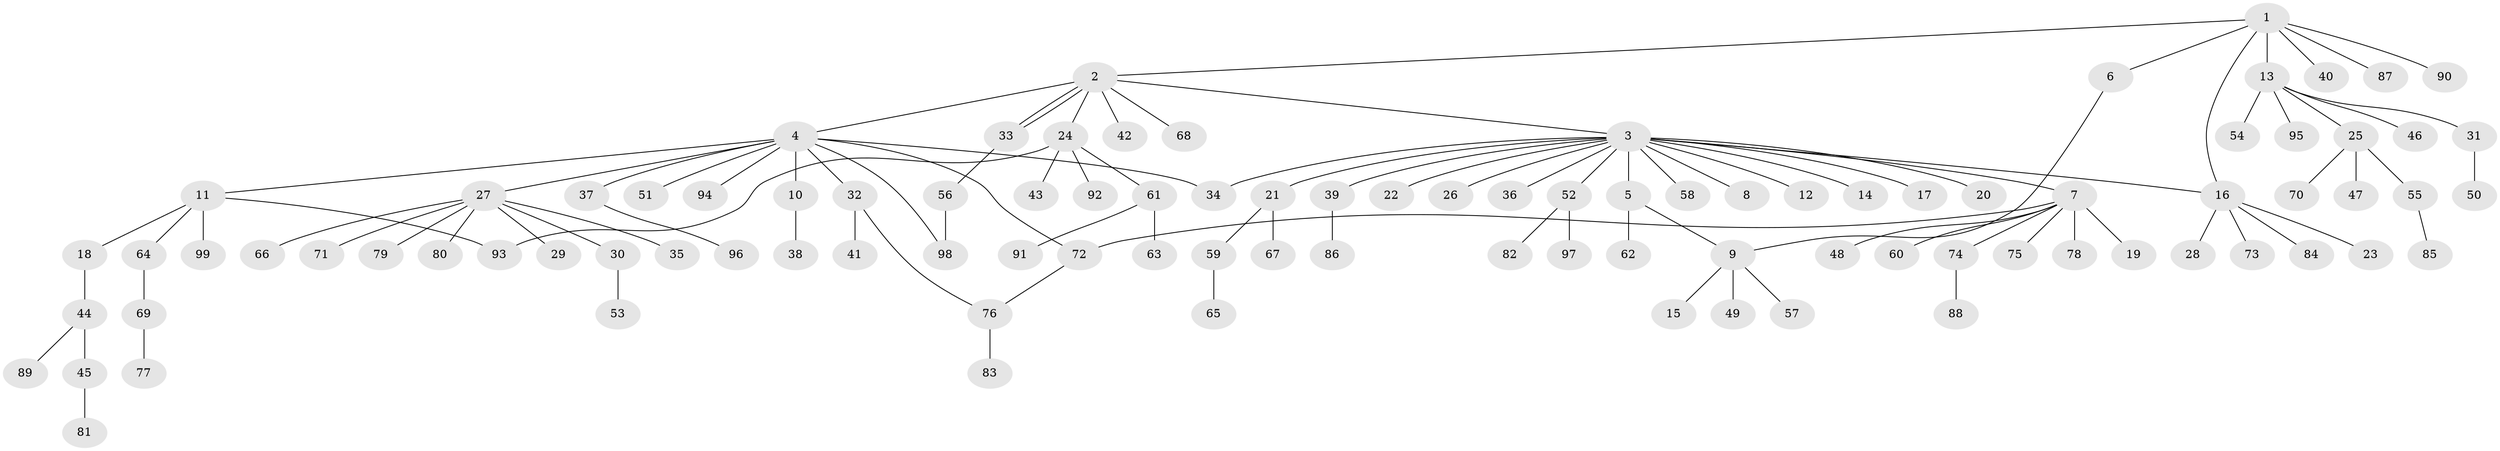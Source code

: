 // coarse degree distribution, {2: 0.21428571428571427, 4: 0.04285714285714286, 1: 0.6, 5: 0.02857142857142857, 16: 0.014285714285714285, 6: 0.02857142857142857, 10: 0.014285714285714285, 7: 0.02857142857142857, 3: 0.02857142857142857}
// Generated by graph-tools (version 1.1) at 2025/36/03/04/25 23:36:56]
// undirected, 99 vertices, 106 edges
graph export_dot {
  node [color=gray90,style=filled];
  1;
  2;
  3;
  4;
  5;
  6;
  7;
  8;
  9;
  10;
  11;
  12;
  13;
  14;
  15;
  16;
  17;
  18;
  19;
  20;
  21;
  22;
  23;
  24;
  25;
  26;
  27;
  28;
  29;
  30;
  31;
  32;
  33;
  34;
  35;
  36;
  37;
  38;
  39;
  40;
  41;
  42;
  43;
  44;
  45;
  46;
  47;
  48;
  49;
  50;
  51;
  52;
  53;
  54;
  55;
  56;
  57;
  58;
  59;
  60;
  61;
  62;
  63;
  64;
  65;
  66;
  67;
  68;
  69;
  70;
  71;
  72;
  73;
  74;
  75;
  76;
  77;
  78;
  79;
  80;
  81;
  82;
  83;
  84;
  85;
  86;
  87;
  88;
  89;
  90;
  91;
  92;
  93;
  94;
  95;
  96;
  97;
  98;
  99;
  1 -- 2;
  1 -- 6;
  1 -- 13;
  1 -- 16;
  1 -- 40;
  1 -- 87;
  1 -- 90;
  2 -- 3;
  2 -- 4;
  2 -- 24;
  2 -- 33;
  2 -- 33;
  2 -- 42;
  2 -- 68;
  3 -- 5;
  3 -- 7;
  3 -- 8;
  3 -- 12;
  3 -- 14;
  3 -- 16;
  3 -- 17;
  3 -- 20;
  3 -- 21;
  3 -- 22;
  3 -- 26;
  3 -- 34;
  3 -- 36;
  3 -- 39;
  3 -- 52;
  3 -- 58;
  4 -- 10;
  4 -- 11;
  4 -- 27;
  4 -- 32;
  4 -- 34;
  4 -- 37;
  4 -- 51;
  4 -- 72;
  4 -- 94;
  4 -- 98;
  5 -- 9;
  5 -- 62;
  6 -- 9;
  7 -- 19;
  7 -- 48;
  7 -- 60;
  7 -- 72;
  7 -- 74;
  7 -- 75;
  7 -- 78;
  9 -- 15;
  9 -- 49;
  9 -- 57;
  10 -- 38;
  11 -- 18;
  11 -- 64;
  11 -- 93;
  11 -- 99;
  13 -- 25;
  13 -- 31;
  13 -- 46;
  13 -- 54;
  13 -- 95;
  16 -- 23;
  16 -- 28;
  16 -- 73;
  16 -- 84;
  18 -- 44;
  21 -- 59;
  21 -- 67;
  24 -- 43;
  24 -- 61;
  24 -- 92;
  24 -- 93;
  25 -- 47;
  25 -- 55;
  25 -- 70;
  27 -- 29;
  27 -- 30;
  27 -- 35;
  27 -- 66;
  27 -- 71;
  27 -- 79;
  27 -- 80;
  30 -- 53;
  31 -- 50;
  32 -- 41;
  32 -- 76;
  33 -- 56;
  37 -- 96;
  39 -- 86;
  44 -- 45;
  44 -- 89;
  45 -- 81;
  52 -- 82;
  52 -- 97;
  55 -- 85;
  56 -- 98;
  59 -- 65;
  61 -- 63;
  61 -- 91;
  64 -- 69;
  69 -- 77;
  72 -- 76;
  74 -- 88;
  76 -- 83;
}
